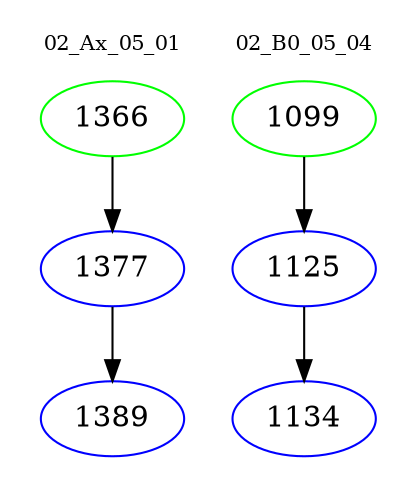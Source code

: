 digraph{
subgraph cluster_0 {
color = white
label = "02_Ax_05_01";
fontsize=10;
T0_1366 [label="1366", color="green"]
T0_1366 -> T0_1377 [color="black"]
T0_1377 [label="1377", color="blue"]
T0_1377 -> T0_1389 [color="black"]
T0_1389 [label="1389", color="blue"]
}
subgraph cluster_1 {
color = white
label = "02_B0_05_04";
fontsize=10;
T1_1099 [label="1099", color="green"]
T1_1099 -> T1_1125 [color="black"]
T1_1125 [label="1125", color="blue"]
T1_1125 -> T1_1134 [color="black"]
T1_1134 [label="1134", color="blue"]
}
}
